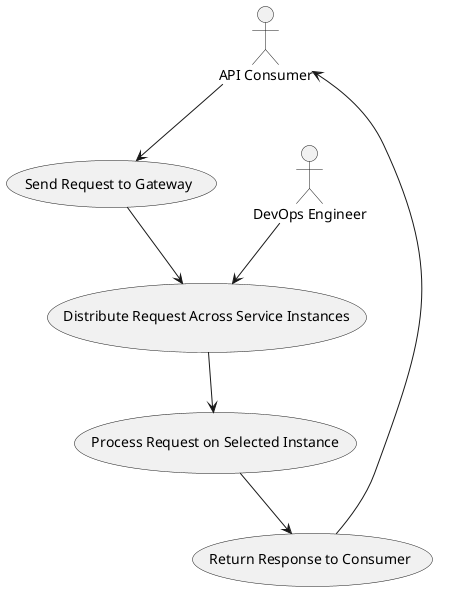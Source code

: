 @startuml
actor "API Consumer" as consumer
actor "DevOps Engineer" as devops

usecase "Send Request to Gateway" as uc1
usecase "Distribute Request Across Service Instances" as uc2
usecase "Process Request on Selected Instance" as uc3
usecase "Return Response to Consumer" as uc4

consumer --> uc1
uc1 --> uc2
uc2 --> uc3
uc3 --> uc4
uc4 --> consumer
devops --> uc2
@enduml
